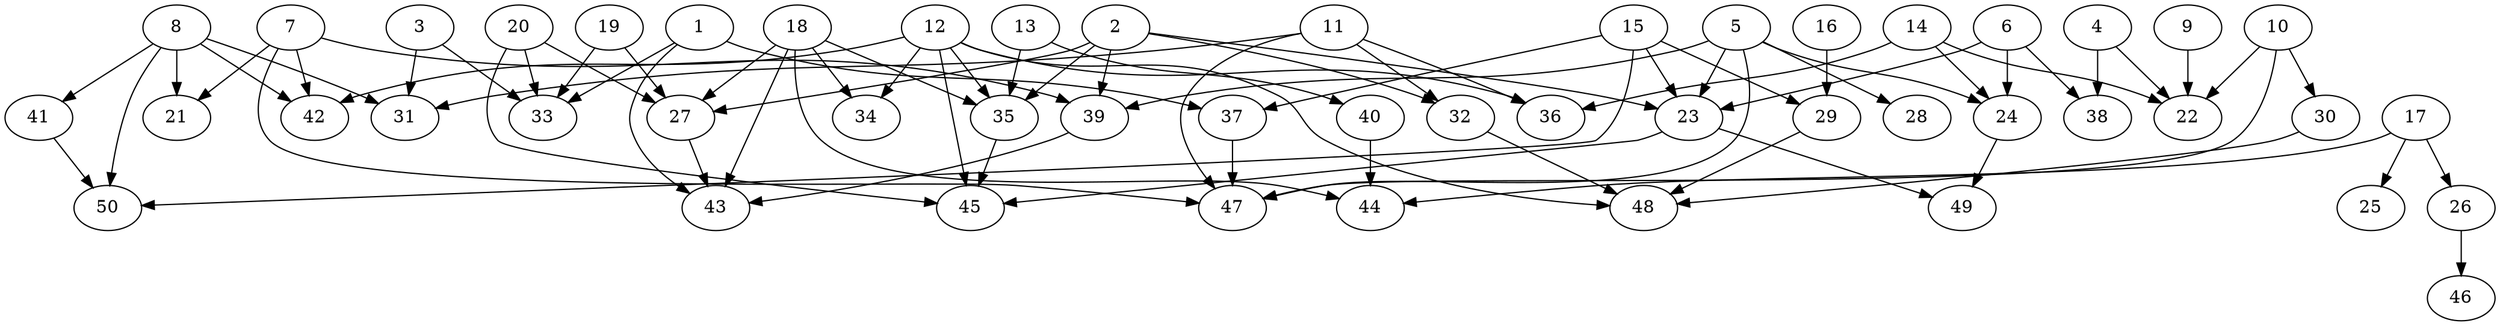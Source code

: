 // DAG automatically generated by daggen at Tue Jul 18 11:30:58 2017
// ./daggen --dot -n 50 --fat 0.8 --regular 0.8 --density 0.2 --jump 2 
digraph G {
  1 [size="134217728000", alpha="0.19"]
  1 -> 33 [size ="209715200"]
  1 -> 37 [size ="209715200"]
  1 -> 43 [size ="209715200"]
  2 [size="134217728000", alpha="0.04"]
  2 -> 23 [size ="209715200"]
  2 -> 27 [size ="209715200"]
  2 -> 32 [size ="209715200"]
  2 -> 35 [size ="209715200"]
  2 -> 39 [size ="209715200"]
  3 [size="973108637225", alpha="0.15"]
  3 -> 31 [size ="679477248"]
  3 -> 33 [size ="679477248"]
  4 [size="78686276196", alpha="0.10"]
  4 -> 22 [size ="134217728"]
  4 -> 38 [size ="134217728"]
  5 [size="549755813888", alpha="0.09"]
  5 -> 23 [size ="536870912"]
  5 -> 24 [size ="536870912"]
  5 -> 28 [size ="536870912"]
  5 -> 39 [size ="536870912"]
  5 -> 47 [size ="536870912"]
  6 [size="368293445632", alpha="0.11"]
  6 -> 23 [size ="411041792"]
  6 -> 24 [size ="411041792"]
  6 -> 38 [size ="411041792"]
  7 [size="302167651807", alpha="0.04"]
  7 -> 21 [size ="679477248"]
  7 -> 39 [size ="679477248"]
  7 -> 42 [size ="679477248"]
  7 -> 47 [size ="679477248"]
  8 [size="231928233984", alpha="0.17"]
  8 -> 21 [size ="301989888"]
  8 -> 31 [size ="301989888"]
  8 -> 41 [size ="301989888"]
  8 -> 42 [size ="301989888"]
  8 -> 50 [size ="301989888"]
  9 [size="68719476736", alpha="0.13"]
  9 -> 22 [size ="134217728"]
  10 [size="26944011770", alpha="0.11"]
  10 -> 22 [size ="536870912"]
  10 -> 30 [size ="536870912"]
  10 -> 47 [size ="536870912"]
  11 [size="104233442258", alpha="0.17"]
  11 -> 31 [size ="411041792"]
  11 -> 32 [size ="411041792"]
  11 -> 36 [size ="411041792"]
  11 -> 47 [size ="411041792"]
  12 [size="34452964920", alpha="0.01"]
  12 -> 34 [size ="134217728"]
  12 -> 35 [size ="134217728"]
  12 -> 36 [size ="134217728"]
  12 -> 42 [size ="134217728"]
  12 -> 45 [size ="134217728"]
  12 -> 48 [size ="134217728"]
  13 [size="7486440966", alpha="0.16"]
  13 -> 35 [size ="134217728"]
  13 -> 40 [size ="134217728"]
  14 [size="368293445632", alpha="0.10"]
  14 -> 22 [size ="411041792"]
  14 -> 24 [size ="411041792"]
  14 -> 36 [size ="411041792"]
  15 [size="7192849739", alpha="0.06"]
  15 -> 23 [size ="679477248"]
  15 -> 29 [size ="679477248"]
  15 -> 37 [size ="679477248"]
  15 -> 50 [size ="679477248"]
  16 [size="74303260356", alpha="0.11"]
  16 -> 29 [size ="134217728"]
  17 [size="782757789696", alpha="0.13"]
  17 -> 25 [size ="679477248"]
  17 -> 26 [size ="679477248"]
  17 -> 44 [size ="679477248"]
  18 [size="6266988004", alpha="0.07"]
  18 -> 27 [size ="536870912"]
  18 -> 34 [size ="536870912"]
  18 -> 35 [size ="536870912"]
  18 -> 43 [size ="536870912"]
  18 -> 44 [size ="536870912"]
  19 [size="28034211884", alpha="0.09"]
  19 -> 27 [size ="33554432"]
  19 -> 33 [size ="33554432"]
  20 [size="368293445632", alpha="0.17"]
  20 -> 27 [size ="411041792"]
  20 -> 33 [size ="411041792"]
  20 -> 45 [size ="411041792"]
  21 [size="13374764519", alpha="0.01"]
  22 [size="368293445632", alpha="0.10"]
  23 [size="15939173987", alpha="0.06"]
  23 -> 45 [size ="33554432"]
  23 -> 49 [size ="33554432"]
  24 [size="475185860830", alpha="0.08"]
  24 -> 49 [size ="301989888"]
  25 [size="7918272169", alpha="0.15"]
  26 [size="706445648", alpha="0.04"]
  26 -> 46 [size ="33554432"]
  27 [size="549755813888", alpha="0.07"]
  27 -> 43 [size ="536870912"]
  28 [size="782757789696", alpha="0.04"]
  29 [size="1833377820", alpha="0.15"]
  29 -> 48 [size ="33554432"]
  30 [size="782757789696", alpha="0.18"]
  30 -> 48 [size ="679477248"]
  31 [size="8589934592", alpha="0.11"]
  32 [size="331394902", alpha="0.00"]
  32 -> 48 [size ="33554432"]
  33 [size="8589934592", alpha="0.03"]
  34 [size="4370615767", alpha="0.19"]
  35 [size="4658176162", alpha="0.00"]
  35 -> 45 [size ="75497472"]
  36 [size="1194767118", alpha="0.04"]
  37 [size="111083577888", alpha="0.03"]
  37 -> 47 [size ="134217728"]
  38 [size="2649718020", alpha="0.06"]
  39 [size="68719476736", alpha="0.06"]
  39 -> 43 [size ="134217728"]
  40 [size="162159607620", alpha="0.07"]
  40 -> 44 [size ="134217728"]
  41 [size="6704566138", alpha="0.18"]
  41 -> 50 [size ="536870912"]
  42 [size="47357770825", alpha="0.03"]
  43 [size="303958543418", alpha="0.18"]
  44 [size="368293445632", alpha="0.20"]
  45 [size="1073741824000", alpha="0.03"]
  46 [size="2829115773", alpha="0.10"]
  47 [size="231928233984", alpha="0.17"]
  48 [size="437202842", alpha="0.15"]
  49 [size="85103783170", alpha="0.03"]
  50 [size="14515256275", alpha="0.08"]
}
